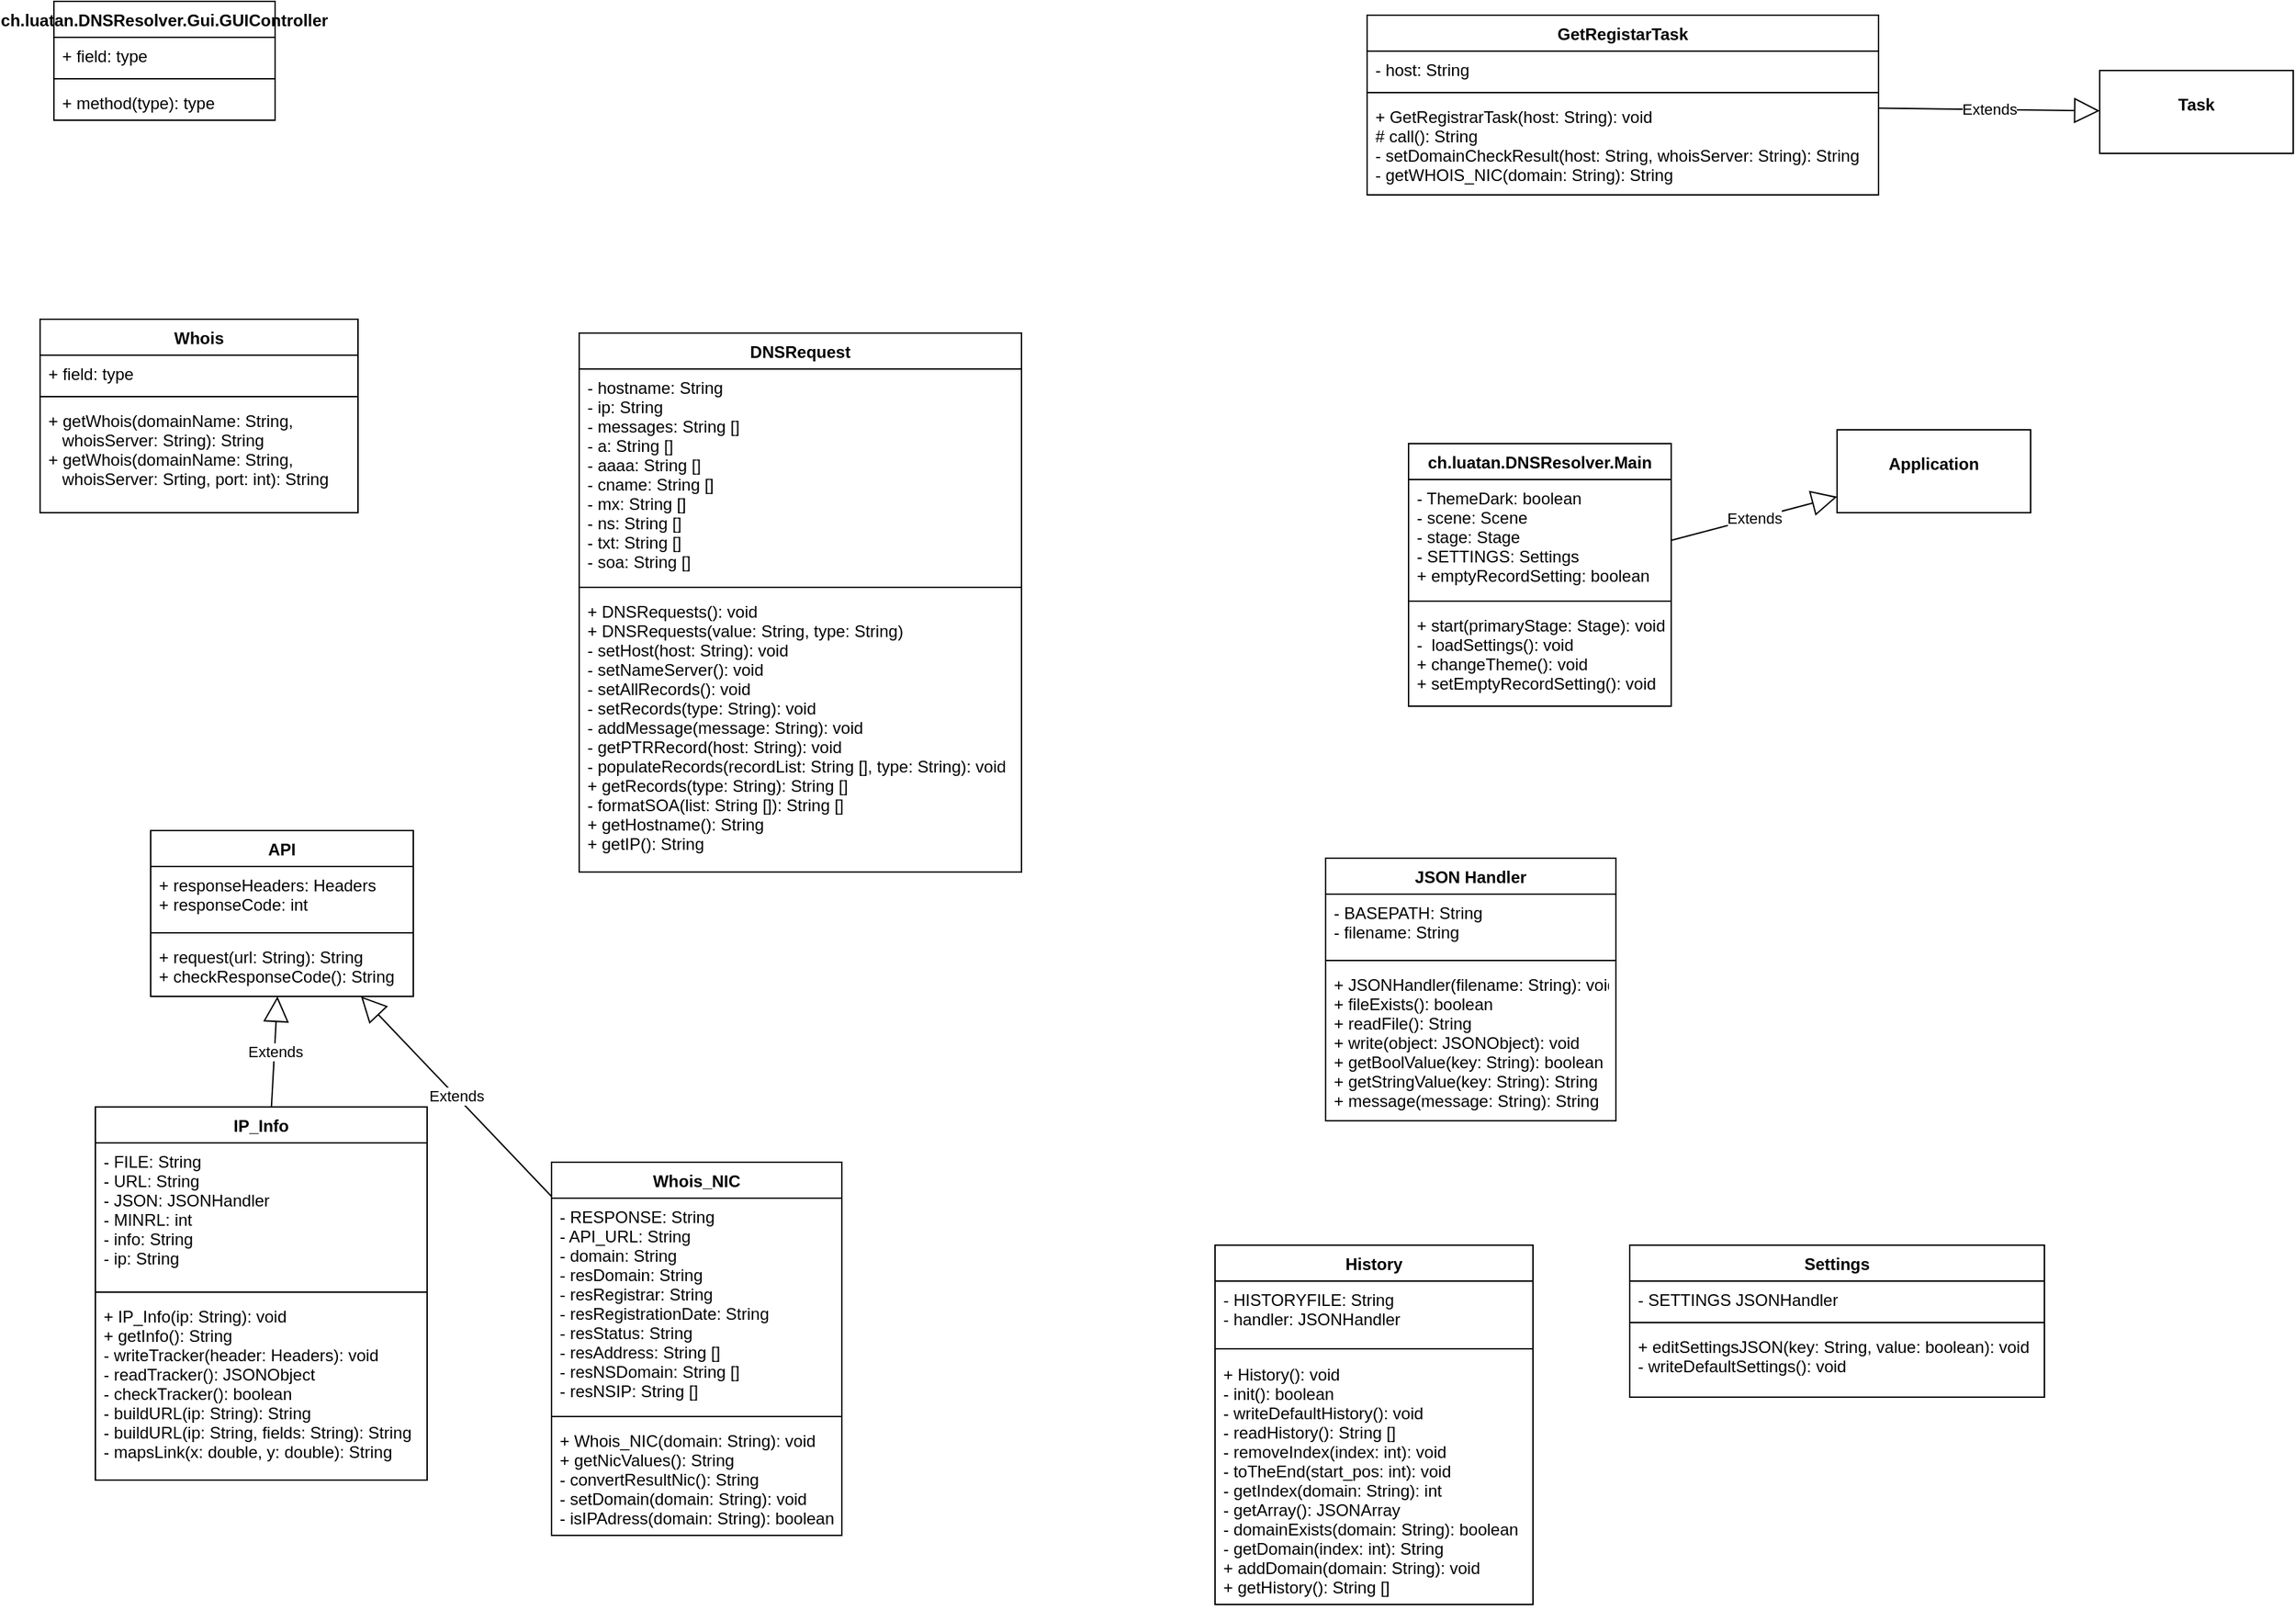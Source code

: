<mxfile version="14.7.4" type="embed"><diagram id="xbJtB5lxpouNMmkOfI7O" name="Page-1"><mxGraphModel dx="1099" dy="743" grid="1" gridSize="10" guides="1" tooltips="1" connect="1" arrows="1" fold="1" page="1" pageScale="1" pageWidth="1100" pageHeight="850" math="0" shadow="0"><root><mxCell id="0"/><mxCell id="1" parent="0"/><mxCell id="42" value="IP_Info" style="swimlane;fontStyle=1;align=center;verticalAlign=top;childLayout=stackLayout;horizontal=1;startSize=26;horizontalStack=0;resizeParent=1;resizeParentMax=0;resizeLast=0;collapsible=1;marginBottom=0;" parent="1" vertex="1"><mxGeometry x="90" y="830" width="240" height="270" as="geometry"/></mxCell><mxCell id="43" value="- FILE: String&#10;- URL: String&#10;- JSON: JSONHandler&#10;- MINRL: int&#10;- info: String&#10;- ip: String" style="text;strokeColor=none;fillColor=none;align=left;verticalAlign=top;spacingLeft=4;spacingRight=4;overflow=hidden;rotatable=0;points=[[0,0.5],[1,0.5]];portConstraint=eastwest;" parent="42" vertex="1"><mxGeometry y="26" width="240" height="104" as="geometry"/></mxCell><mxCell id="44" value="" style="line;strokeWidth=1;fillColor=none;align=left;verticalAlign=middle;spacingTop=-1;spacingLeft=3;spacingRight=3;rotatable=0;labelPosition=right;points=[];portConstraint=eastwest;" parent="42" vertex="1"><mxGeometry y="130" width="240" height="8" as="geometry"/></mxCell><mxCell id="45" value="+ IP_Info(ip: String): void&#10;+ getInfo(): String&#10;- writeTracker(header: Headers): void&#10;- readTracker(): JSONObject&#10;- checkTracker(): boolean&#10;- buildURL(ip: String): String&#10;- buildURL(ip: String, fields: String): String&#10;- mapsLink(x: double, y: double): String" style="text;strokeColor=none;fillColor=none;align=left;verticalAlign=top;spacingLeft=4;spacingRight=4;overflow=hidden;rotatable=0;points=[[0,0.5],[1,0.5]];portConstraint=eastwest;" parent="42" vertex="1"><mxGeometry y="138" width="240" height="132" as="geometry"/></mxCell><mxCell id="46" value="Whois" style="swimlane;fontStyle=1;align=center;verticalAlign=top;childLayout=stackLayout;horizontal=1;startSize=26;horizontalStack=0;resizeParent=1;resizeParentMax=0;resizeLast=0;collapsible=1;marginBottom=0;" parent="1" vertex="1"><mxGeometry x="50" y="260" width="230" height="140" as="geometry"/></mxCell><mxCell id="47" value="+ field: type" style="text;strokeColor=none;fillColor=none;align=left;verticalAlign=top;spacingLeft=4;spacingRight=4;overflow=hidden;rotatable=0;points=[[0,0.5],[1,0.5]];portConstraint=eastwest;" parent="46" vertex="1"><mxGeometry y="26" width="230" height="26" as="geometry"/></mxCell><mxCell id="48" value="" style="line;strokeWidth=1;fillColor=none;align=left;verticalAlign=middle;spacingTop=-1;spacingLeft=3;spacingRight=3;rotatable=0;labelPosition=right;points=[];portConstraint=eastwest;" parent="46" vertex="1"><mxGeometry y="52" width="230" height="8" as="geometry"/></mxCell><mxCell id="49" value="+ getWhois(domainName: String,&#10;   whoisServer: String): String&#10;+ getWhois(domainName: String, &#10;   whoisServer: Srting, port: int): String&#10;" style="text;strokeColor=none;fillColor=none;align=left;verticalAlign=top;spacingLeft=4;spacingRight=4;overflow=hidden;rotatable=0;points=[[0,0.5],[1,0.5]];portConstraint=eastwest;" parent="46" vertex="1"><mxGeometry y="60" width="230" height="80" as="geometry"/></mxCell><mxCell id="50" value="Whois_NIC" style="swimlane;fontStyle=1;align=center;verticalAlign=top;childLayout=stackLayout;horizontal=1;startSize=26;horizontalStack=0;resizeParent=1;resizeParentMax=0;resizeLast=0;collapsible=1;marginBottom=0;" parent="1" vertex="1"><mxGeometry x="420" y="870" width="210" height="270" as="geometry"/></mxCell><mxCell id="51" value="- RESPONSE: String&#10;- API_URL: String&#10;- domain: String&#10;- resDomain: String&#10;- resRegistrar: String&#10;- resRegistrationDate: String&#10;- resStatus: String&#10;- resAddress: String []&#10;- resNSDomain: String []&#10;- resNSIP: String []" style="text;strokeColor=none;fillColor=none;align=left;verticalAlign=top;spacingLeft=4;spacingRight=4;overflow=hidden;rotatable=0;points=[[0,0.5],[1,0.5]];portConstraint=eastwest;" parent="50" vertex="1"><mxGeometry y="26" width="210" height="154" as="geometry"/></mxCell><mxCell id="52" value="" style="line;strokeWidth=1;fillColor=none;align=left;verticalAlign=middle;spacingTop=-1;spacingLeft=3;spacingRight=3;rotatable=0;labelPosition=right;points=[];portConstraint=eastwest;" parent="50" vertex="1"><mxGeometry y="180" width="210" height="8" as="geometry"/></mxCell><mxCell id="53" value="+ Whois_NIC(domain: String): void&#10;+ getNicValues(): String&#10;- convertResultNic(): String&#10;- setDomain(domain: String): void&#10;- isIPAdress(domain: String): boolean" style="text;strokeColor=none;fillColor=none;align=left;verticalAlign=top;spacingLeft=4;spacingRight=4;overflow=hidden;rotatable=0;points=[[0,0.5],[1,0.5]];portConstraint=eastwest;" parent="50" vertex="1"><mxGeometry y="188" width="210" height="82" as="geometry"/></mxCell><mxCell id="54" value="API" style="swimlane;fontStyle=1;align=center;verticalAlign=top;childLayout=stackLayout;horizontal=1;startSize=26;horizontalStack=0;resizeParent=1;resizeParentMax=0;resizeLast=0;collapsible=1;marginBottom=0;" parent="1" vertex="1"><mxGeometry x="130" y="630" width="190" height="120" as="geometry"/></mxCell><mxCell id="55" value="+ responseHeaders: Headers&#10;+ responseCode: int" style="text;strokeColor=none;fillColor=none;align=left;verticalAlign=top;spacingLeft=4;spacingRight=4;overflow=hidden;rotatable=0;points=[[0,0.5],[1,0.5]];portConstraint=eastwest;" parent="54" vertex="1"><mxGeometry y="26" width="190" height="44" as="geometry"/></mxCell><mxCell id="56" value="" style="line;strokeWidth=1;fillColor=none;align=left;verticalAlign=middle;spacingTop=-1;spacingLeft=3;spacingRight=3;rotatable=0;labelPosition=right;points=[];portConstraint=eastwest;" parent="54" vertex="1"><mxGeometry y="70" width="190" height="8" as="geometry"/></mxCell><mxCell id="57" value="+ request(url: String): String&#10;+ checkResponseCode(): String" style="text;strokeColor=none;fillColor=none;align=left;verticalAlign=top;spacingLeft=4;spacingRight=4;overflow=hidden;rotatable=0;points=[[0,0.5],[1,0.5]];portConstraint=eastwest;" parent="54" vertex="1"><mxGeometry y="78" width="190" height="42" as="geometry"/></mxCell><mxCell id="58" value="ch.luatan.DNSResolver.Gui.GUIController" style="swimlane;fontStyle=1;align=center;verticalAlign=top;childLayout=stackLayout;horizontal=1;startSize=26;horizontalStack=0;resizeParent=1;resizeParentMax=0;resizeLast=0;collapsible=1;marginBottom=0;" parent="1" vertex="1"><mxGeometry x="60" y="30" width="160" height="86" as="geometry"/></mxCell><mxCell id="59" value="+ field: type" style="text;strokeColor=none;fillColor=none;align=left;verticalAlign=top;spacingLeft=4;spacingRight=4;overflow=hidden;rotatable=0;points=[[0,0.5],[1,0.5]];portConstraint=eastwest;" parent="58" vertex="1"><mxGeometry y="26" width="160" height="26" as="geometry"/></mxCell><mxCell id="60" value="" style="line;strokeWidth=1;fillColor=none;align=left;verticalAlign=middle;spacingTop=-1;spacingLeft=3;spacingRight=3;rotatable=0;labelPosition=right;points=[];portConstraint=eastwest;" parent="58" vertex="1"><mxGeometry y="52" width="160" height="8" as="geometry"/></mxCell><mxCell id="61" value="+ method(type): type" style="text;strokeColor=none;fillColor=none;align=left;verticalAlign=top;spacingLeft=4;spacingRight=4;overflow=hidden;rotatable=0;points=[[0,0.5],[1,0.5]];portConstraint=eastwest;" parent="58" vertex="1"><mxGeometry y="60" width="160" height="26" as="geometry"/></mxCell><mxCell id="62" value="JSON Handler" style="swimlane;fontStyle=1;align=center;verticalAlign=top;childLayout=stackLayout;horizontal=1;startSize=26;horizontalStack=0;resizeParent=1;resizeParentMax=0;resizeLast=0;collapsible=1;marginBottom=0;" parent="1" vertex="1"><mxGeometry x="980" y="650" width="210" height="190" as="geometry"/></mxCell><mxCell id="63" value="- BASEPATH: String&#10;- filename: String" style="text;strokeColor=none;fillColor=none;align=left;verticalAlign=top;spacingLeft=4;spacingRight=4;overflow=hidden;rotatable=0;points=[[0,0.5],[1,0.5]];portConstraint=eastwest;" parent="62" vertex="1"><mxGeometry y="26" width="210" height="44" as="geometry"/></mxCell><mxCell id="64" value="" style="line;strokeWidth=1;fillColor=none;align=left;verticalAlign=middle;spacingTop=-1;spacingLeft=3;spacingRight=3;rotatable=0;labelPosition=right;points=[];portConstraint=eastwest;" parent="62" vertex="1"><mxGeometry y="70" width="210" height="8" as="geometry"/></mxCell><mxCell id="65" value="+ JSONHandler(filename: String): void&#10;+ fileExists(): boolean&#10;+ readFile(): String&#10;+ write(object: JSONObject): void&#10;+ getBoolValue(key: String): boolean&#10;+ getStringValue(key: String): String&#10;+ message(message: String): String&#10;" style="text;strokeColor=none;fillColor=none;align=left;verticalAlign=top;spacingLeft=4;spacingRight=4;overflow=hidden;rotatable=0;points=[[0,0.5],[1,0.5]];portConstraint=eastwest;" parent="62" vertex="1"><mxGeometry y="78" width="210" height="112" as="geometry"/></mxCell><mxCell id="66" value="History" style="swimlane;fontStyle=1;align=center;verticalAlign=top;childLayout=stackLayout;horizontal=1;startSize=26;horizontalStack=0;resizeParent=1;resizeParentMax=0;resizeLast=0;collapsible=1;marginBottom=0;" parent="1" vertex="1"><mxGeometry x="900" y="930" width="230" height="260" as="geometry"/></mxCell><mxCell id="67" value="- HISTORYFILE: String&#10;- handler: JSONHandler&#10;" style="text;strokeColor=none;fillColor=none;align=left;verticalAlign=top;spacingLeft=4;spacingRight=4;overflow=hidden;rotatable=0;points=[[0,0.5],[1,0.5]];portConstraint=eastwest;" parent="66" vertex="1"><mxGeometry y="26" width="230" height="44" as="geometry"/></mxCell><mxCell id="68" value="" style="line;strokeWidth=1;fillColor=none;align=left;verticalAlign=middle;spacingTop=-1;spacingLeft=3;spacingRight=3;rotatable=0;labelPosition=right;points=[];portConstraint=eastwest;" parent="66" vertex="1"><mxGeometry y="70" width="230" height="10" as="geometry"/></mxCell><mxCell id="69" value="+ History(): void&#10;- init(): boolean&#10;- writeDefaultHistory(): void&#10;- readHistory(): String []&#10;- removeIndex(index: int): void&#10;- toTheEnd(start_pos: int): void&#10;- getIndex(domain: String): int&#10;- getArray(): JSONArray&#10;- domainExists(domain: String): boolean&#10;- getDomain(index: int): String&#10;+ addDomain(domain: String): void&#10;+ getHistory(): String []" style="text;strokeColor=none;fillColor=none;align=left;verticalAlign=top;spacingLeft=4;spacingRight=4;overflow=hidden;rotatable=0;points=[[0,0.5],[1,0.5]];portConstraint=eastwest;" parent="66" vertex="1"><mxGeometry y="80" width="230" height="180" as="geometry"/></mxCell><mxCell id="70" value="Settings" style="swimlane;fontStyle=1;align=center;verticalAlign=top;childLayout=stackLayout;horizontal=1;startSize=26;horizontalStack=0;resizeParent=1;resizeParentMax=0;resizeLast=0;collapsible=1;marginBottom=0;" parent="1" vertex="1"><mxGeometry x="1200" y="930" width="300" height="110" as="geometry"/></mxCell><mxCell id="71" value="- SETTINGS JSONHandler" style="text;strokeColor=none;fillColor=none;align=left;verticalAlign=top;spacingLeft=4;spacingRight=4;overflow=hidden;rotatable=0;points=[[0,0.5],[1,0.5]];portConstraint=eastwest;" parent="70" vertex="1"><mxGeometry y="26" width="300" height="26" as="geometry"/></mxCell><mxCell id="72" value="" style="line;strokeWidth=1;fillColor=none;align=left;verticalAlign=middle;spacingTop=-1;spacingLeft=3;spacingRight=3;rotatable=0;labelPosition=right;points=[];portConstraint=eastwest;" parent="70" vertex="1"><mxGeometry y="52" width="300" height="8" as="geometry"/></mxCell><mxCell id="73" value="+ editSettingsJSON(key: String, value: boolean): void&#10;- writeDefaultSettings(): void" style="text;strokeColor=none;fillColor=none;align=left;verticalAlign=top;spacingLeft=4;spacingRight=4;overflow=hidden;rotatable=0;points=[[0,0.5],[1,0.5]];portConstraint=eastwest;" parent="70" vertex="1"><mxGeometry y="60" width="300" height="50" as="geometry"/></mxCell><mxCell id="74" value="Extends" style="endArrow=block;endSize=16;endFill=0;html=1;" parent="1" source="42" target="54" edge="1"><mxGeometry width="160" relative="1" as="geometry"><mxPoint x="70" y="570" as="sourcePoint"/><mxPoint x="230" y="570" as="targetPoint"/></mxGeometry></mxCell><mxCell id="75" value="Extends" style="endArrow=block;endSize=16;endFill=0;html=1;" parent="1" source="50" target="54" edge="1"><mxGeometry width="160" relative="1" as="geometry"><mxPoint x="280" y="360" as="sourcePoint"/><mxPoint x="440" y="360" as="targetPoint"/></mxGeometry></mxCell><mxCell id="84" value="ch.luatan.DNSResolver.Main" style="swimlane;fontStyle=1;align=center;verticalAlign=top;childLayout=stackLayout;horizontal=1;startSize=26;horizontalStack=0;resizeParent=1;resizeParentMax=0;resizeLast=0;collapsible=1;marginBottom=0;" parent="1" vertex="1"><mxGeometry x="1040" y="350" width="190" height="190" as="geometry"/></mxCell><mxCell id="85" value="- ThemeDark: boolean&#10;- scene: Scene&#10;- stage: Stage&#10;- SETTINGS: Settings&#10;+ emptyRecordSetting: boolean" style="text;strokeColor=none;fillColor=none;align=left;verticalAlign=top;spacingLeft=4;spacingRight=4;overflow=hidden;rotatable=0;points=[[0,0.5],[1,0.5]];portConstraint=eastwest;" parent="84" vertex="1"><mxGeometry y="26" width="190" height="84" as="geometry"/></mxCell><mxCell id="86" value="" style="line;strokeWidth=1;fillColor=none;align=left;verticalAlign=middle;spacingTop=-1;spacingLeft=3;spacingRight=3;rotatable=0;labelPosition=right;points=[];portConstraint=eastwest;" parent="84" vertex="1"><mxGeometry y="110" width="190" height="8" as="geometry"/></mxCell><mxCell id="87" value="+ start(primaryStage: Stage): void&#10;-  loadSettings(): void&#10;+ changeTheme(): void&#10;+ setEmptyRecordSetting(): void" style="text;strokeColor=none;fillColor=none;align=left;verticalAlign=top;spacingLeft=4;spacingRight=4;overflow=hidden;rotatable=0;points=[[0,0.5],[1,0.5]];portConstraint=eastwest;" parent="84" vertex="1"><mxGeometry y="118" width="190" height="72" as="geometry"/></mxCell><mxCell id="88" value="GetRegistarTask" style="swimlane;fontStyle=1;align=center;verticalAlign=top;childLayout=stackLayout;horizontal=1;startSize=26;horizontalStack=0;resizeParent=1;resizeParentMax=0;resizeLast=0;collapsible=1;marginBottom=0;" parent="1" vertex="1"><mxGeometry x="1010" y="40" width="370" height="130" as="geometry"/></mxCell><mxCell id="89" value="- host: String" style="text;strokeColor=none;fillColor=none;align=left;verticalAlign=top;spacingLeft=4;spacingRight=4;overflow=hidden;rotatable=0;points=[[0,0.5],[1,0.5]];portConstraint=eastwest;" parent="88" vertex="1"><mxGeometry y="26" width="370" height="26" as="geometry"/></mxCell><mxCell id="90" value="" style="line;strokeWidth=1;fillColor=none;align=left;verticalAlign=middle;spacingTop=-1;spacingLeft=3;spacingRight=3;rotatable=0;labelPosition=right;points=[];portConstraint=eastwest;" parent="88" vertex="1"><mxGeometry y="52" width="370" height="8" as="geometry"/></mxCell><mxCell id="91" value="+ GetRegistrarTask(host: String): void&#10;# call(): String&#10;- setDomainCheckResult(host: String, whoisServer: String): String&#10;- getWHOIS_NIC(domain: String): String" style="text;strokeColor=none;fillColor=none;align=left;verticalAlign=top;spacingLeft=4;spacingRight=4;overflow=hidden;rotatable=0;points=[[0,0.5],[1,0.5]];portConstraint=eastwest;" parent="88" vertex="1"><mxGeometry y="60" width="370" height="70" as="geometry"/></mxCell><mxCell id="96" value="DNSRequest" style="swimlane;fontStyle=1;align=center;verticalAlign=top;childLayout=stackLayout;horizontal=1;startSize=26;horizontalStack=0;resizeParent=1;resizeParentMax=0;resizeLast=0;collapsible=1;marginBottom=0;" parent="1" vertex="1"><mxGeometry x="440" y="270" width="320" height="390" as="geometry"/></mxCell><mxCell id="97" value="- hostname: String&#10;- ip: String&#10;- messages: String []&#10;- a: String []&#10;- aaaa: String []&#10;- cname: String []&#10;- mx: String []&#10;- ns: String []&#10;- txt: String []&#10;- soa: String []" style="text;strokeColor=none;fillColor=none;align=left;verticalAlign=top;spacingLeft=4;spacingRight=4;overflow=hidden;rotatable=0;points=[[0,0.5],[1,0.5]];portConstraint=eastwest;" parent="96" vertex="1"><mxGeometry y="26" width="320" height="154" as="geometry"/></mxCell><mxCell id="98" value="" style="line;strokeWidth=1;fillColor=none;align=left;verticalAlign=middle;spacingTop=-1;spacingLeft=3;spacingRight=3;rotatable=0;labelPosition=right;points=[];portConstraint=eastwest;" parent="96" vertex="1"><mxGeometry y="180" width="320" height="8" as="geometry"/></mxCell><mxCell id="99" value="+ DNSRequests(): void&#10;+ DNSRequests(value: String, type: String)&#10;- setHost(host: String): void&#10;- setNameServer(): void&#10;- setAllRecords(): void&#10;- setRecords(type: String): void&#10;- addMessage(message: String): void&#10;- getPTRRecord(host: String): void&#10;- populateRecords(recordList: String [], type: String): void&#10;+ getRecords(type: String): String []&#10;- formatSOA(list: String []): String []&#10;+ getHostname(): String&#10;+ getIP(): String" style="text;strokeColor=none;fillColor=none;align=left;verticalAlign=top;spacingLeft=4;spacingRight=4;overflow=hidden;rotatable=0;points=[[0,0.5],[1,0.5]];portConstraint=eastwest;" parent="96" vertex="1"><mxGeometry y="188" width="320" height="202" as="geometry"/></mxCell><mxCell id="101" value="Extends" style="endArrow=block;endSize=16;endFill=0;html=1;" parent="1" source="84" target="103" edge="1"><mxGeometry width="160" relative="1" as="geometry"><mxPoint x="620" y="120" as="sourcePoint"/><mxPoint x="780" y="120" as="targetPoint"/></mxGeometry></mxCell><mxCell id="103" value="&lt;p style=&quot;margin: 0px ; margin-top: 4px ; text-align: center&quot;&gt;&lt;br&gt;&lt;b&gt;Application&lt;/b&gt;&lt;/p&gt;" style="verticalAlign=top;align=left;overflow=fill;fontSize=12;fontFamily=Helvetica;html=1;" parent="1" vertex="1"><mxGeometry x="1350" y="340" width="140" height="60" as="geometry"/></mxCell><mxCell id="104" value="&lt;p style=&quot;margin: 0px ; margin-top: 4px ; text-align: center&quot;&gt;&lt;br&gt;&lt;b&gt;Task&lt;/b&gt;&lt;/p&gt;" style="verticalAlign=top;align=left;overflow=fill;fontSize=12;fontFamily=Helvetica;html=1;" parent="1" vertex="1"><mxGeometry x="1540" y="80" width="140" height="60" as="geometry"/></mxCell><mxCell id="105" value="Extends" style="endArrow=block;endSize=16;endFill=0;html=1;" parent="1" source="88" target="104" edge="1"><mxGeometry width="160" relative="1" as="geometry"><mxPoint x="1240" y="60" as="sourcePoint"/><mxPoint x="1400" y="60" as="targetPoint"/></mxGeometry></mxCell></root></mxGraphModel></diagram></mxfile>